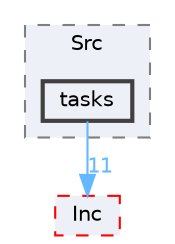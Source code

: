digraph "Core/Src/tasks"
{
 // LATEX_PDF_SIZE
  bgcolor="transparent";
  edge [fontname=Helvetica,fontsize=10,labelfontname=Helvetica,labelfontsize=10];
  node [fontname=Helvetica,fontsize=10,shape=box,height=0.2,width=0.4];
  compound=true
  subgraph clusterdir_b596f468b52957496e4f78b80e029268 {
    graph [ bgcolor="#edf0f7", pencolor="grey50", label="Src", fontname=Helvetica,fontsize=10 style="filled,dashed", URL="dir_b596f468b52957496e4f78b80e029268.html",tooltip=""]
  dir_e27be4dde253a7555133b0d0ed99ff2d [label="tasks", fillcolor="#edf0f7", color="grey25", style="filled,bold", URL="dir_e27be4dde253a7555133b0d0ed99ff2d.html",tooltip=""];
  }
  dir_e2489e887f17afa3cbc07a4ec152cdd2 [label="Inc", fillcolor="#edf0f7", color="red", style="filled,dashed", URL="dir_e2489e887f17afa3cbc07a4ec152cdd2.html",tooltip=""];
  dir_e27be4dde253a7555133b0d0ed99ff2d->dir_e2489e887f17afa3cbc07a4ec152cdd2 [headlabel="11", labeldistance=1.5 headhref="dir_000010_000003.html" href="dir_000010_000003.html" color="steelblue1" fontcolor="steelblue1"];
}
